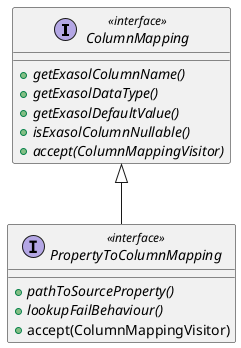 @startuml

interface  ColumnMapping <<interface>> {
+{abstract} getExasolColumnName()
+{abstract} getExasolDataType()
+{abstract} getExasolDefaultValue()
+{abstract} isExasolColumnNullable()
+{abstract} accept(ColumnMappingVisitor)
}


interface  PropertyToColumnMapping <<interface>> {
+{abstract} pathToSourceProperty()
+{abstract} lookupFailBehaviour()
+accept(ColumnMappingVisitor)
}

ColumnMapping <|-- PropertyToColumnMapping
@enduml
